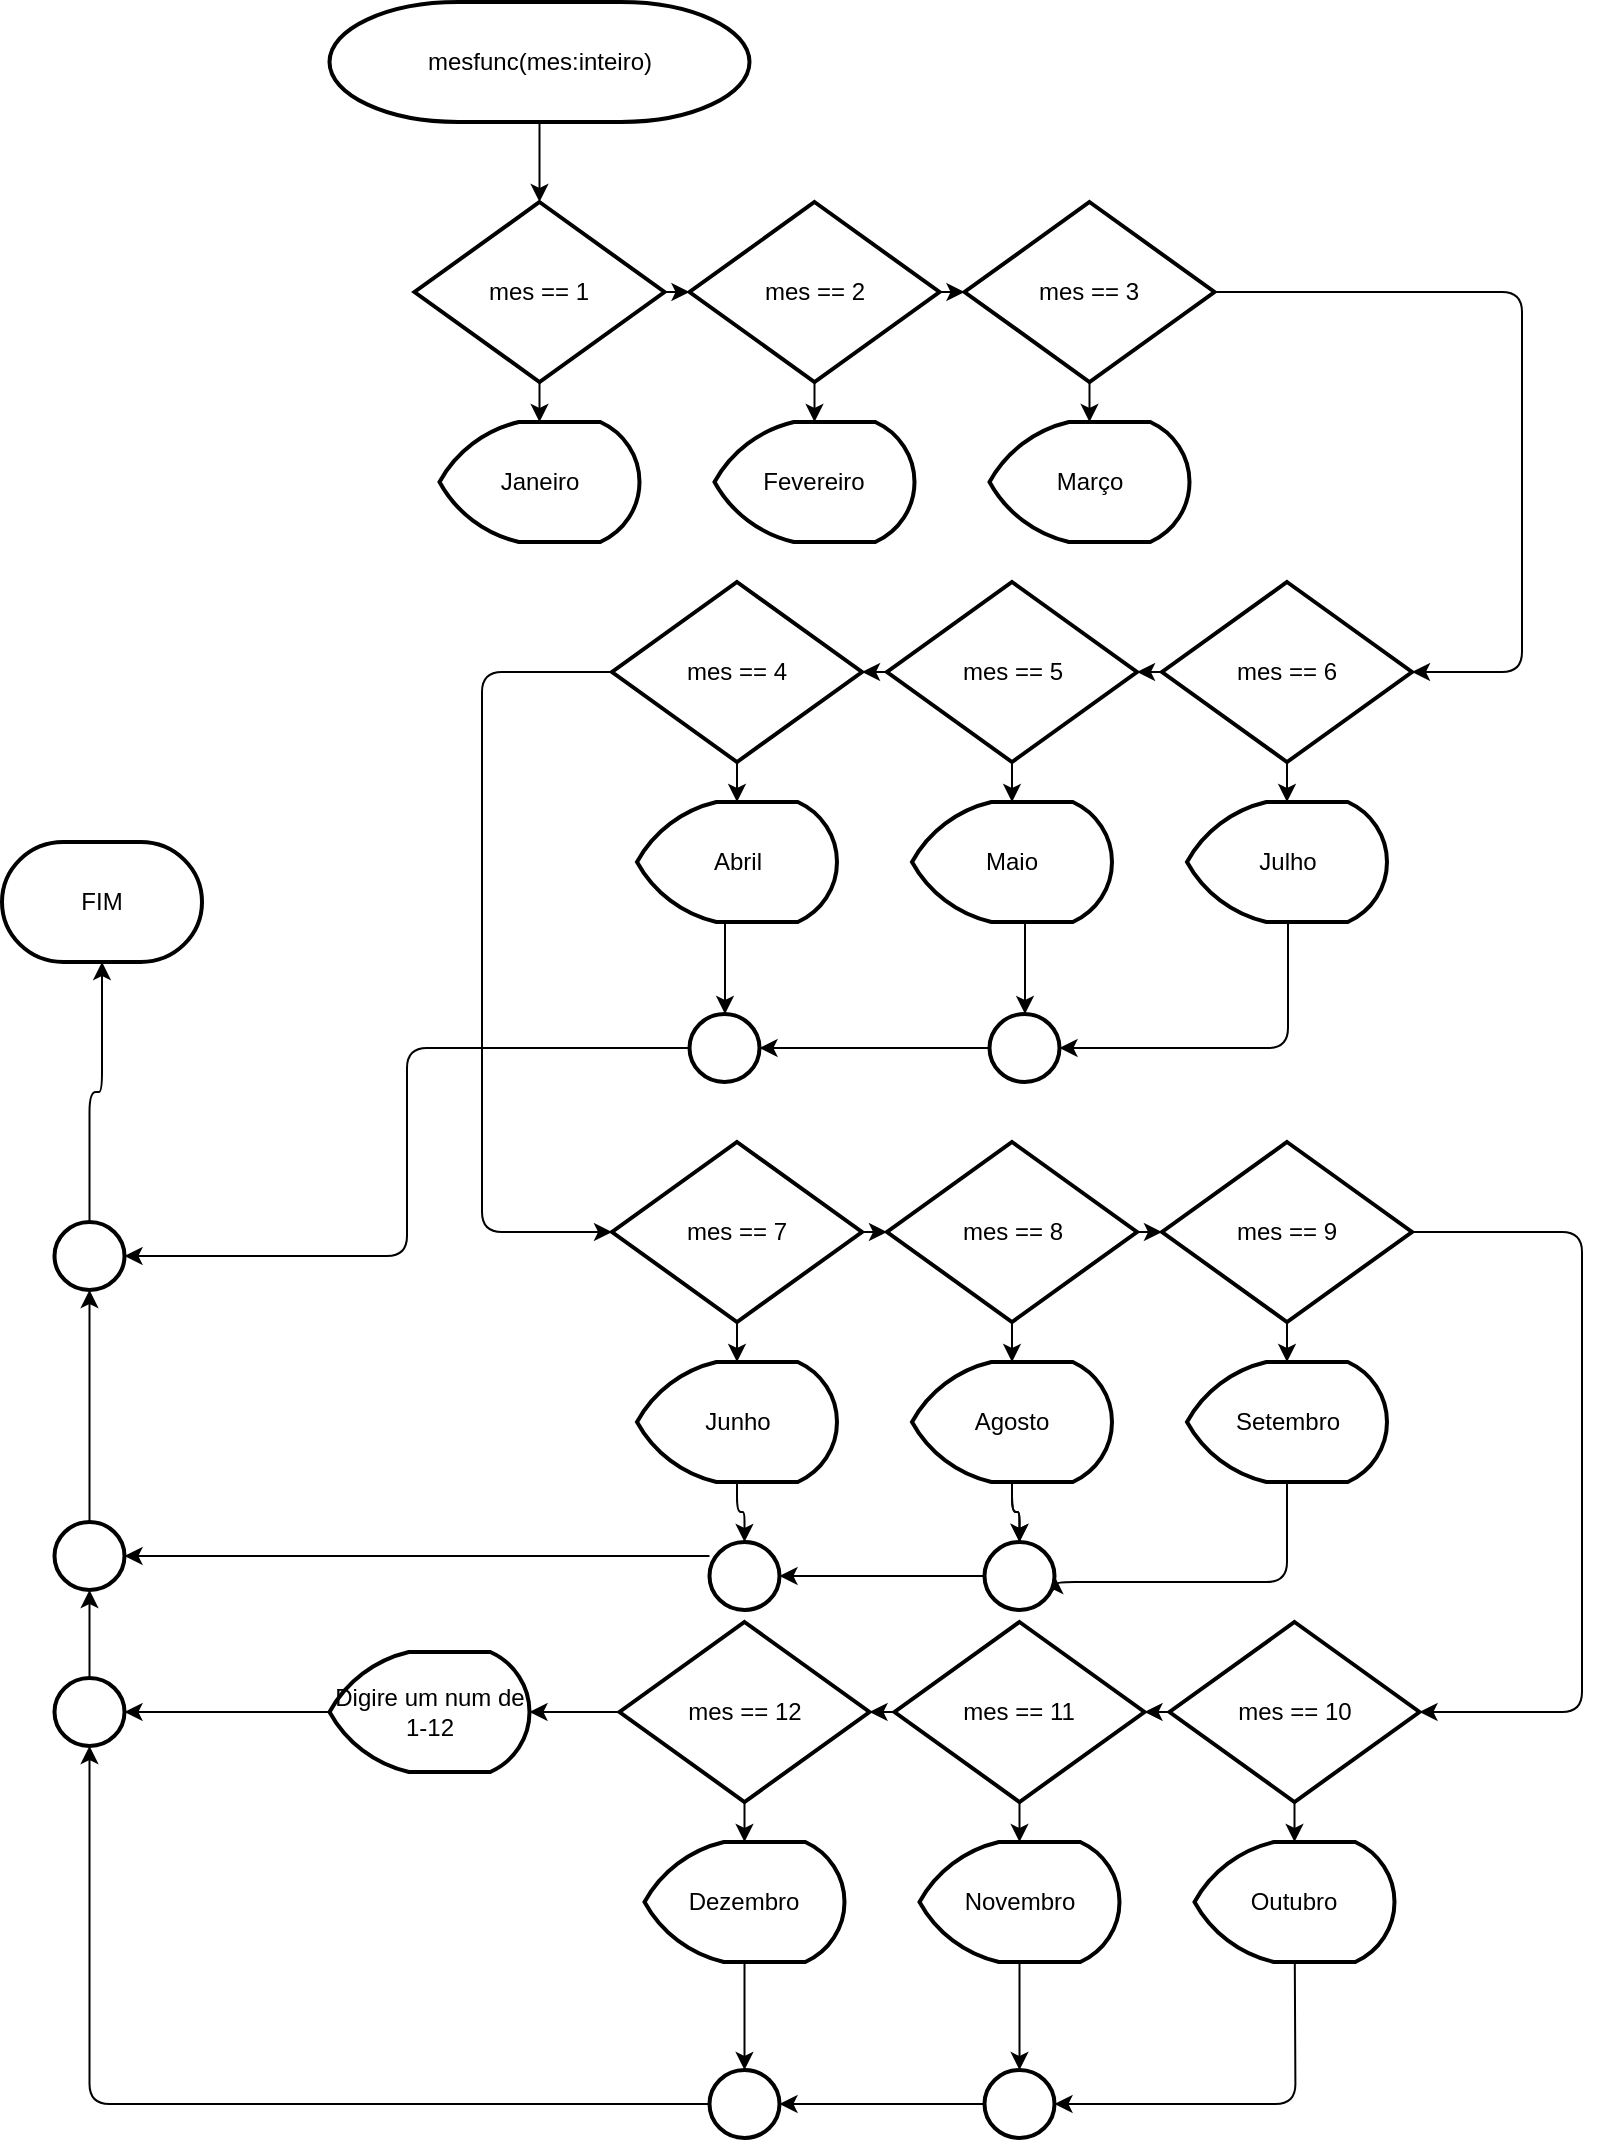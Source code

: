 <mxfile>
    <diagram id="ZAWWtW6fSUe7JFahuRUp" name="Page-1">
        <mxGraphModel dx="1444" dy="1360" grid="1" gridSize="10" guides="1" tooltips="1" connect="1" arrows="1" fold="1" page="1" pageScale="1" pageWidth="850" pageHeight="1100" math="0" shadow="0">
            <root>
                <mxCell id="0"/>
                <mxCell id="1" parent="0"/>
                <mxCell id="19" style="edgeStyle=none;html=1;entryX=0.5;entryY=0;entryDx=0;entryDy=0;entryPerimeter=0;" parent="1" source="2" edge="1">
                    <mxGeometry relative="1" as="geometry">
                        <mxPoint x="288.75" y="110" as="targetPoint"/>
                    </mxGeometry>
                </mxCell>
                <mxCell id="2" value="mesfunc(mes:inteiro)" style="strokeWidth=2;html=1;shape=mxgraph.flowchart.terminator;whiteSpace=wrap;" parent="1" vertex="1">
                    <mxGeometry x="183.75" y="10" width="210" height="60" as="geometry"/>
                </mxCell>
                <mxCell id="4" value="FIM" style="strokeWidth=2;html=1;shape=mxgraph.flowchart.terminator;whiteSpace=wrap;" parent="1" vertex="1">
                    <mxGeometry x="20" y="430" width="100" height="60" as="geometry"/>
                </mxCell>
                <mxCell id="31" style="edgeStyle=none;html=1;entryX=0.5;entryY=0;entryDx=0;entryDy=0;entryPerimeter=0;" parent="1" source="29" target="30" edge="1">
                    <mxGeometry relative="1" as="geometry"/>
                </mxCell>
                <mxCell id="51" style="edgeStyle=none;html=1;" parent="1" source="29" target="46" edge="1">
                    <mxGeometry relative="1" as="geometry"/>
                </mxCell>
                <mxCell id="29" value="mes == 1" style="strokeWidth=2;html=1;shape=mxgraph.flowchart.decision;whiteSpace=wrap;" parent="1" vertex="1">
                    <mxGeometry x="226.25" y="110" width="125" height="90" as="geometry"/>
                </mxCell>
                <mxCell id="30" value="Janeiro" style="strokeWidth=2;html=1;shape=mxgraph.flowchart.display;whiteSpace=wrap;" parent="1" vertex="1">
                    <mxGeometry x="238.75" y="220" width="100" height="60" as="geometry"/>
                </mxCell>
                <mxCell id="45" style="edgeStyle=none;html=1;entryX=0.5;entryY=0;entryDx=0;entryDy=0;entryPerimeter=0;" parent="1" source="46" target="47" edge="1">
                    <mxGeometry relative="1" as="geometry"/>
                </mxCell>
                <mxCell id="46" value="mes == 2" style="strokeWidth=2;html=1;shape=mxgraph.flowchart.decision;whiteSpace=wrap;" parent="1" vertex="1">
                    <mxGeometry x="363.75" y="110" width="125" height="90" as="geometry"/>
                </mxCell>
                <mxCell id="47" value="Fevereiro" style="strokeWidth=2;html=1;shape=mxgraph.flowchart.display;whiteSpace=wrap;" parent="1" vertex="1">
                    <mxGeometry x="376.25" y="220" width="100" height="60" as="geometry"/>
                </mxCell>
                <mxCell id="53" style="edgeStyle=none;html=1;" parent="1" target="55" edge="1">
                    <mxGeometry relative="1" as="geometry">
                        <mxPoint x="488.75" y="155" as="sourcePoint"/>
                    </mxGeometry>
                </mxCell>
                <mxCell id="54" style="edgeStyle=none;html=1;entryX=0.5;entryY=0;entryDx=0;entryDy=0;entryPerimeter=0;" parent="1" source="55" target="56" edge="1">
                    <mxGeometry relative="1" as="geometry"/>
                </mxCell>
                <mxCell id="62" style="edgeStyle=elbowEdgeStyle;html=1;entryX=1;entryY=0.5;entryDx=0;entryDy=0;entryPerimeter=0;" parent="1" source="55" target="59" edge="1">
                    <mxGeometry relative="1" as="geometry">
                        <Array as="points">
                            <mxPoint x="780" y="250"/>
                        </Array>
                    </mxGeometry>
                </mxCell>
                <mxCell id="55" value="mes == 3" style="strokeWidth=2;html=1;shape=mxgraph.flowchart.decision;whiteSpace=wrap;" parent="1" vertex="1">
                    <mxGeometry x="501.25" y="110" width="125" height="90" as="geometry"/>
                </mxCell>
                <mxCell id="56" value="Março" style="strokeWidth=2;html=1;shape=mxgraph.flowchart.display;whiteSpace=wrap;" parent="1" vertex="1">
                    <mxGeometry x="513.75" y="220" width="100" height="60" as="geometry"/>
                </mxCell>
                <mxCell id="58" style="edgeStyle=none;html=1;entryX=0.5;entryY=0;entryDx=0;entryDy=0;entryPerimeter=0;" parent="1" source="59" target="60" edge="1">
                    <mxGeometry relative="1" as="geometry"/>
                </mxCell>
                <mxCell id="66" style="edgeStyle=none;html=1;exitX=0;exitY=0.5;exitDx=0;exitDy=0;exitPerimeter=0;entryX=1;entryY=0.5;entryDx=0;entryDy=0;entryPerimeter=0;" parent="1" source="59" target="64" edge="1">
                    <mxGeometry relative="1" as="geometry"/>
                </mxCell>
                <mxCell id="59" value="mes == 6" style="strokeWidth=2;html=1;shape=mxgraph.flowchart.decision;whiteSpace=wrap;" parent="1" vertex="1">
                    <mxGeometry x="600" y="300" width="125" height="90" as="geometry"/>
                </mxCell>
                <mxCell id="145" style="edgeStyle=elbowEdgeStyle;html=1;entryX=1;entryY=0.5;entryDx=0;entryDy=0;entryPerimeter=0;" edge="1" parent="1" source="60" target="143">
                    <mxGeometry relative="1" as="geometry">
                        <Array as="points">
                            <mxPoint x="663" y="510"/>
                        </Array>
                    </mxGeometry>
                </mxCell>
                <mxCell id="60" value="Julho" style="strokeWidth=2;html=1;shape=mxgraph.flowchart.display;whiteSpace=wrap;" parent="1" vertex="1">
                    <mxGeometry x="612.5" y="410" width="100" height="60" as="geometry"/>
                </mxCell>
                <mxCell id="63" style="edgeStyle=none;html=1;entryX=0.5;entryY=0;entryDx=0;entryDy=0;entryPerimeter=0;" parent="1" source="64" target="65" edge="1">
                    <mxGeometry relative="1" as="geometry"/>
                </mxCell>
                <mxCell id="64" value="mes == 5" style="strokeWidth=2;html=1;shape=mxgraph.flowchart.decision;whiteSpace=wrap;" parent="1" vertex="1">
                    <mxGeometry x="462.5" y="300" width="125" height="90" as="geometry"/>
                </mxCell>
                <mxCell id="146" style="edgeStyle=elbowEdgeStyle;html=1;entryX=0.5;entryY=0;entryDx=0;entryDy=0;entryPerimeter=0;" edge="1" parent="1" source="65" target="143">
                    <mxGeometry relative="1" as="geometry"/>
                </mxCell>
                <mxCell id="65" value="Maio" style="strokeWidth=2;html=1;shape=mxgraph.flowchart.display;whiteSpace=wrap;" parent="1" vertex="1">
                    <mxGeometry x="475" y="410" width="100" height="60" as="geometry"/>
                </mxCell>
                <mxCell id="67" style="edgeStyle=none;html=1;exitX=0;exitY=0.5;exitDx=0;exitDy=0;exitPerimeter=0;entryX=1;entryY=0.5;entryDx=0;entryDy=0;entryPerimeter=0;" parent="1" target="69" edge="1">
                    <mxGeometry relative="1" as="geometry">
                        <mxPoint x="462.5" y="345" as="sourcePoint"/>
                    </mxGeometry>
                </mxCell>
                <mxCell id="68" style="edgeStyle=none;html=1;entryX=0.5;entryY=0;entryDx=0;entryDy=0;entryPerimeter=0;" parent="1" source="69" target="70" edge="1">
                    <mxGeometry relative="1" as="geometry"/>
                </mxCell>
                <mxCell id="75" style="edgeStyle=elbowEdgeStyle;html=1;exitX=0;exitY=0.5;exitDx=0;exitDy=0;exitPerimeter=0;entryX=0;entryY=0.5;entryDx=0;entryDy=0;entryPerimeter=0;" parent="1" source="69" target="73" edge="1">
                    <mxGeometry relative="1" as="geometry">
                        <Array as="points">
                            <mxPoint x="260" y="480"/>
                        </Array>
                    </mxGeometry>
                </mxCell>
                <mxCell id="69" value="mes == 4" style="strokeWidth=2;html=1;shape=mxgraph.flowchart.decision;whiteSpace=wrap;" parent="1" vertex="1">
                    <mxGeometry x="325" y="300" width="125" height="90" as="geometry"/>
                </mxCell>
                <mxCell id="147" style="edgeStyle=elbowEdgeStyle;html=1;entryX=0.5;entryY=0;entryDx=0;entryDy=0;entryPerimeter=0;" edge="1" parent="1" source="70" target="141">
                    <mxGeometry relative="1" as="geometry"/>
                </mxCell>
                <mxCell id="70" value="Abril" style="strokeWidth=2;html=1;shape=mxgraph.flowchart.display;whiteSpace=wrap;" parent="1" vertex="1">
                    <mxGeometry x="337.5" y="410" width="100" height="60" as="geometry"/>
                </mxCell>
                <mxCell id="72" style="edgeStyle=none;html=1;entryX=0.5;entryY=0;entryDx=0;entryDy=0;entryPerimeter=0;" parent="1" source="73" target="74" edge="1">
                    <mxGeometry relative="1" as="geometry"/>
                </mxCell>
                <mxCell id="80" style="edgeStyle=none;html=1;exitX=1;exitY=0.5;exitDx=0;exitDy=0;exitPerimeter=0;entryX=0;entryY=0.5;entryDx=0;entryDy=0;entryPerimeter=0;" parent="1" source="73" target="78" edge="1">
                    <mxGeometry relative="1" as="geometry"/>
                </mxCell>
                <mxCell id="73" value="mes == 7" style="strokeWidth=2;html=1;shape=mxgraph.flowchart.decision;whiteSpace=wrap;" parent="1" vertex="1">
                    <mxGeometry x="325" y="580" width="125" height="90" as="geometry"/>
                </mxCell>
                <mxCell id="130" style="edgeStyle=elbowEdgeStyle;elbow=vertical;html=1;entryX=0.5;entryY=0;entryDx=0;entryDy=0;entryPerimeter=0;" edge="1" parent="1" source="74" target="124">
                    <mxGeometry relative="1" as="geometry"/>
                </mxCell>
                <mxCell id="74" value="Junho" style="strokeWidth=2;html=1;shape=mxgraph.flowchart.display;whiteSpace=wrap;" parent="1" vertex="1">
                    <mxGeometry x="337.5" y="690" width="100" height="60" as="geometry"/>
                </mxCell>
                <mxCell id="77" style="edgeStyle=none;html=1;entryX=0.5;entryY=0;entryDx=0;entryDy=0;entryPerimeter=0;" parent="1" source="78" target="79" edge="1">
                    <mxGeometry relative="1" as="geometry"/>
                </mxCell>
                <mxCell id="84" style="edgeStyle=none;html=1;exitX=1;exitY=0.5;exitDx=0;exitDy=0;exitPerimeter=0;entryX=0;entryY=0.5;entryDx=0;entryDy=0;entryPerimeter=0;" parent="1" source="78" target="82" edge="1">
                    <mxGeometry relative="1" as="geometry"/>
                </mxCell>
                <mxCell id="78" value="mes == 8" style="strokeWidth=2;html=1;shape=mxgraph.flowchart.decision;whiteSpace=wrap;" parent="1" vertex="1">
                    <mxGeometry x="462.5" y="580" width="125" height="90" as="geometry"/>
                </mxCell>
                <mxCell id="128" value="" style="edgeStyle=elbowEdgeStyle;elbow=vertical;html=1;" edge="1" parent="1" source="79" target="126">
                    <mxGeometry relative="1" as="geometry"/>
                </mxCell>
                <mxCell id="129" style="edgeStyle=elbowEdgeStyle;elbow=vertical;html=1;entryX=0.5;entryY=0;entryDx=0;entryDy=0;entryPerimeter=0;" edge="1" parent="1" source="79" target="126">
                    <mxGeometry relative="1" as="geometry"/>
                </mxCell>
                <mxCell id="79" value="Agosto" style="strokeWidth=2;html=1;shape=mxgraph.flowchart.display;whiteSpace=wrap;" parent="1" vertex="1">
                    <mxGeometry x="475" y="690" width="100" height="60" as="geometry"/>
                </mxCell>
                <mxCell id="81" style="edgeStyle=none;html=1;entryX=0.5;entryY=0;entryDx=0;entryDy=0;entryPerimeter=0;" parent="1" source="82" target="83" edge="1">
                    <mxGeometry relative="1" as="geometry"/>
                </mxCell>
                <mxCell id="119" style="edgeStyle=elbowEdgeStyle;elbow=vertical;html=1;exitX=1;exitY=0.5;exitDx=0;exitDy=0;exitPerimeter=0;entryX=1;entryY=0.5;entryDx=0;entryDy=0;entryPerimeter=0;" edge="1" parent="1" source="82" target="88">
                    <mxGeometry relative="1" as="geometry">
                        <Array as="points">
                            <mxPoint x="810" y="745"/>
                        </Array>
                    </mxGeometry>
                </mxCell>
                <mxCell id="82" value="mes == 9" style="strokeWidth=2;html=1;shape=mxgraph.flowchart.decision;whiteSpace=wrap;" parent="1" vertex="1">
                    <mxGeometry x="600" y="580" width="125" height="90" as="geometry"/>
                </mxCell>
                <mxCell id="127" style="edgeStyle=elbowEdgeStyle;elbow=vertical;html=1;entryX=1;entryY=0.5;entryDx=0;entryDy=0;entryPerimeter=0;exitX=0.5;exitY=1;exitDx=0;exitDy=0;exitPerimeter=0;" edge="1" parent="1" source="83" target="126">
                    <mxGeometry relative="1" as="geometry">
                        <Array as="points">
                            <mxPoint x="620" y="800"/>
                        </Array>
                    </mxGeometry>
                </mxCell>
                <mxCell id="83" value="Setembro" style="strokeWidth=2;html=1;shape=mxgraph.flowchart.display;whiteSpace=wrap;" parent="1" vertex="1">
                    <mxGeometry x="612.5" y="690" width="100" height="60" as="geometry"/>
                </mxCell>
                <mxCell id="86" style="edgeStyle=none;html=1;entryX=0.5;entryY=0;entryDx=0;entryDy=0;entryPerimeter=0;" parent="1" source="88" target="89" edge="1">
                    <mxGeometry relative="1" as="geometry"/>
                </mxCell>
                <mxCell id="87" style="edgeStyle=none;html=1;exitX=0;exitY=0.5;exitDx=0;exitDy=0;exitPerimeter=0;entryX=1;entryY=0.5;entryDx=0;entryDy=0;entryPerimeter=0;" parent="1" source="88" target="91" edge="1">
                    <mxGeometry relative="1" as="geometry"/>
                </mxCell>
                <mxCell id="88" value="mes == 10" style="strokeWidth=2;html=1;shape=mxgraph.flowchart.decision;whiteSpace=wrap;" parent="1" vertex="1">
                    <mxGeometry x="603.75" y="820" width="125" height="90" as="geometry"/>
                </mxCell>
                <mxCell id="103" style="edgeStyle=none;html=1;entryX=1;entryY=0.5;entryDx=0;entryDy=0;entryPerimeter=0;" edge="1" parent="1" source="89" target="106">
                    <mxGeometry relative="1" as="geometry">
                        <mxPoint x="583.75" y="1064" as="targetPoint"/>
                        <Array as="points">
                            <mxPoint x="666.75" y="1061"/>
                        </Array>
                    </mxGeometry>
                </mxCell>
                <mxCell id="89" value="Outubro" style="strokeWidth=2;html=1;shape=mxgraph.flowchart.display;whiteSpace=wrap;" parent="1" vertex="1">
                    <mxGeometry x="616.25" y="930" width="100" height="60" as="geometry"/>
                </mxCell>
                <mxCell id="90" style="edgeStyle=none;html=1;entryX=0.5;entryY=0;entryDx=0;entryDy=0;entryPerimeter=0;" parent="1" source="91" target="92" edge="1">
                    <mxGeometry relative="1" as="geometry"/>
                </mxCell>
                <mxCell id="91" value="mes == 11" style="strokeWidth=2;html=1;shape=mxgraph.flowchart.decision;whiteSpace=wrap;" parent="1" vertex="1">
                    <mxGeometry x="466.25" y="820" width="125" height="90" as="geometry"/>
                </mxCell>
                <mxCell id="109" style="edgeStyle=none;html=1;entryX=0.5;entryY=0;entryDx=0;entryDy=0;entryPerimeter=0;" edge="1" parent="1" source="92" target="106">
                    <mxGeometry relative="1" as="geometry"/>
                </mxCell>
                <mxCell id="92" value="Novembro" style="strokeWidth=2;html=1;shape=mxgraph.flowchart.display;whiteSpace=wrap;" parent="1" vertex="1">
                    <mxGeometry x="478.75" y="930" width="100" height="60" as="geometry"/>
                </mxCell>
                <mxCell id="93" style="edgeStyle=none;html=1;exitX=0;exitY=0.5;exitDx=0;exitDy=0;exitPerimeter=0;entryX=1;entryY=0.5;entryDx=0;entryDy=0;entryPerimeter=0;" parent="1" target="95" edge="1">
                    <mxGeometry relative="1" as="geometry">
                        <mxPoint x="466.25" y="865" as="sourcePoint"/>
                    </mxGeometry>
                </mxCell>
                <mxCell id="94" style="edgeStyle=none;html=1;entryX=0.5;entryY=0;entryDx=0;entryDy=0;entryPerimeter=0;" parent="1" source="95" target="96" edge="1">
                    <mxGeometry relative="1" as="geometry"/>
                </mxCell>
                <mxCell id="97" style="edgeStyle=none;html=1;" parent="1" source="95" edge="1">
                    <mxGeometry relative="1" as="geometry">
                        <mxPoint x="283.75" y="865" as="targetPoint"/>
                    </mxGeometry>
                </mxCell>
                <mxCell id="95" value="mes == 12" style="strokeWidth=2;html=1;shape=mxgraph.flowchart.decision;whiteSpace=wrap;" parent="1" vertex="1">
                    <mxGeometry x="328.75" y="820" width="125" height="90" as="geometry"/>
                </mxCell>
                <mxCell id="108" style="edgeStyle=none;html=1;entryX=0.5;entryY=0;entryDx=0;entryDy=0;entryPerimeter=0;" edge="1" parent="1" source="96" target="105">
                    <mxGeometry relative="1" as="geometry"/>
                </mxCell>
                <mxCell id="96" value="Dezembro" style="strokeWidth=2;html=1;shape=mxgraph.flowchart.display;whiteSpace=wrap;" parent="1" vertex="1">
                    <mxGeometry x="341.25" y="930" width="100" height="60" as="geometry"/>
                </mxCell>
                <mxCell id="101" style="edgeStyle=none;html=1;" edge="1" parent="1" source="98" target="102">
                    <mxGeometry relative="1" as="geometry">
                        <mxPoint x="83.75" y="864" as="targetPoint"/>
                    </mxGeometry>
                </mxCell>
                <mxCell id="98" value="Digire um num de 1-12" style="strokeWidth=2;html=1;shape=mxgraph.flowchart.display;whiteSpace=wrap;" parent="1" vertex="1">
                    <mxGeometry x="183.75" y="835" width="100" height="60" as="geometry"/>
                </mxCell>
                <mxCell id="134" style="edgeStyle=elbowEdgeStyle;elbow=vertical;html=1;entryX=0.5;entryY=1;entryDx=0;entryDy=0;entryPerimeter=0;" edge="1" parent="1" source="102" target="131">
                    <mxGeometry relative="1" as="geometry"/>
                </mxCell>
                <mxCell id="102" value="" style="strokeWidth=2;html=1;shape=mxgraph.flowchart.start_2;whiteSpace=wrap;" vertex="1" parent="1">
                    <mxGeometry x="46.25" y="848" width="35" height="34" as="geometry"/>
                </mxCell>
                <mxCell id="110" style="edgeStyle=none;html=1;entryX=0.5;entryY=1;entryDx=0;entryDy=0;entryPerimeter=0;" edge="1" parent="1" source="105" target="102">
                    <mxGeometry relative="1" as="geometry">
                        <Array as="points">
                            <mxPoint x="63.75" y="1061"/>
                        </Array>
                    </mxGeometry>
                </mxCell>
                <mxCell id="105" value="" style="strokeWidth=2;html=1;shape=mxgraph.flowchart.start_2;whiteSpace=wrap;" vertex="1" parent="1">
                    <mxGeometry x="373.75" y="1044" width="35" height="34" as="geometry"/>
                </mxCell>
                <mxCell id="107" style="edgeStyle=none;html=1;" edge="1" parent="1" source="106" target="105">
                    <mxGeometry relative="1" as="geometry"/>
                </mxCell>
                <mxCell id="106" value="" style="strokeWidth=2;html=1;shape=mxgraph.flowchart.start_2;whiteSpace=wrap;" vertex="1" parent="1">
                    <mxGeometry x="511.25" y="1044" width="35" height="34" as="geometry"/>
                </mxCell>
                <mxCell id="133" style="edgeStyle=elbowEdgeStyle;elbow=vertical;html=1;entryX=1;entryY=0.5;entryDx=0;entryDy=0;entryPerimeter=0;" edge="1" parent="1" source="124" target="131">
                    <mxGeometry relative="1" as="geometry"/>
                </mxCell>
                <mxCell id="124" value="" style="strokeWidth=2;html=1;shape=mxgraph.flowchart.start_2;whiteSpace=wrap;" vertex="1" parent="1">
                    <mxGeometry x="373.75" y="780" width="35" height="34" as="geometry"/>
                </mxCell>
                <mxCell id="125" style="edgeStyle=none;html=1;" edge="1" parent="1" source="126" target="124">
                    <mxGeometry relative="1" as="geometry"/>
                </mxCell>
                <mxCell id="126" value="" style="strokeWidth=2;html=1;shape=mxgraph.flowchart.start_2;whiteSpace=wrap;" vertex="1" parent="1">
                    <mxGeometry x="511.25" y="780" width="35" height="34" as="geometry"/>
                </mxCell>
                <mxCell id="135" style="edgeStyle=elbowEdgeStyle;elbow=vertical;html=1;entryX=0.5;entryY=1;entryDx=0;entryDy=0;entryPerimeter=0;" edge="1" parent="1" source="131" target="132">
                    <mxGeometry relative="1" as="geometry"/>
                </mxCell>
                <mxCell id="131" value="" style="strokeWidth=2;html=1;shape=mxgraph.flowchart.start_2;whiteSpace=wrap;" vertex="1" parent="1">
                    <mxGeometry x="46.25" y="770" width="35" height="34" as="geometry"/>
                </mxCell>
                <mxCell id="136" style="edgeStyle=elbowEdgeStyle;elbow=vertical;html=1;entryX=0.5;entryY=1;entryDx=0;entryDy=0;entryPerimeter=0;" edge="1" parent="1" source="132" target="4">
                    <mxGeometry relative="1" as="geometry"/>
                </mxCell>
                <mxCell id="132" value="" style="strokeWidth=2;html=1;shape=mxgraph.flowchart.start_2;whiteSpace=wrap;" vertex="1" parent="1">
                    <mxGeometry x="46.25" y="620" width="35" height="34" as="geometry"/>
                </mxCell>
                <mxCell id="148" style="edgeStyle=elbowEdgeStyle;html=1;entryX=1;entryY=0.5;entryDx=0;entryDy=0;entryPerimeter=0;" edge="1" parent="1" source="141" target="132">
                    <mxGeometry relative="1" as="geometry"/>
                </mxCell>
                <mxCell id="141" value="" style="strokeWidth=2;html=1;shape=mxgraph.flowchart.start_2;whiteSpace=wrap;" vertex="1" parent="1">
                    <mxGeometry x="363.75" y="516" width="35" height="34" as="geometry"/>
                </mxCell>
                <mxCell id="142" style="edgeStyle=none;html=1;" edge="1" parent="1" source="143" target="141">
                    <mxGeometry relative="1" as="geometry"/>
                </mxCell>
                <mxCell id="143" value="" style="strokeWidth=2;html=1;shape=mxgraph.flowchart.start_2;whiteSpace=wrap;" vertex="1" parent="1">
                    <mxGeometry x="513.75" y="516" width="35" height="34" as="geometry"/>
                </mxCell>
            </root>
        </mxGraphModel>
    </diagram>
</mxfile>